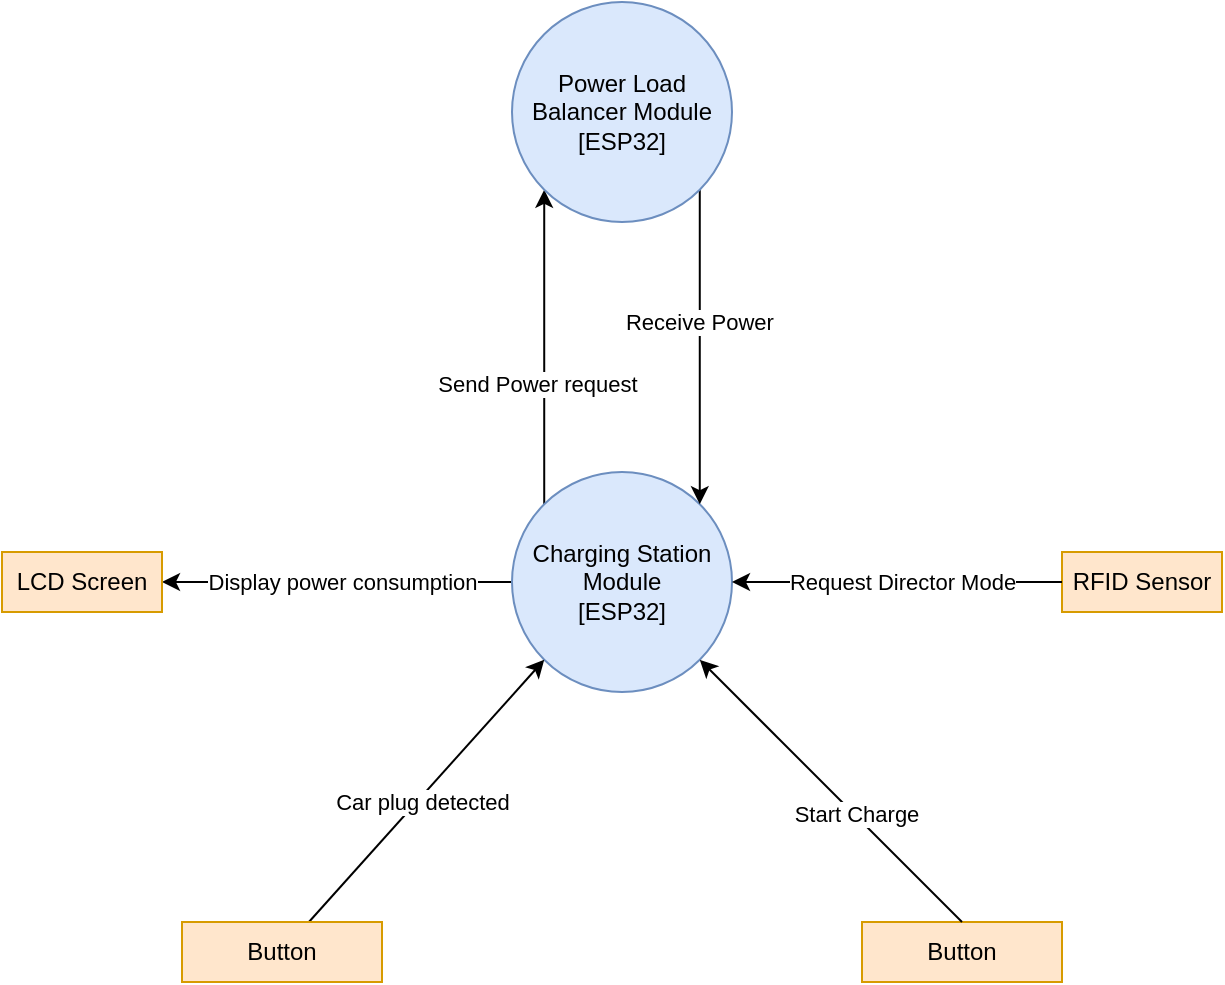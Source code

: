 <mxfile version="20.8.10" type="device" pages="4"><diagram name="Page-1" id="AS4rb3Ci0jSjukztDC8J"><mxGraphModel dx="1034" dy="605" grid="1" gridSize="10" guides="1" tooltips="1" connect="1" arrows="1" fold="1" page="1" pageScale="1" pageWidth="850" pageHeight="1100" math="0" shadow="0"><root><mxCell id="0"/><mxCell id="1" parent="0"/><mxCell id="mOnSpWY-31wZ_5xl-NjR-6" style="edgeStyle=orthogonalEdgeStyle;rounded=0;orthogonalLoop=1;jettySize=auto;html=1;entryX=1;entryY=0.5;entryDx=0;entryDy=0;" edge="1" parent="1" source="mOnSpWY-31wZ_5xl-NjR-1" target="mOnSpWY-31wZ_5xl-NjR-5"><mxGeometry relative="1" as="geometry"/></mxCell><mxCell id="mOnSpWY-31wZ_5xl-NjR-11" value="Display power consumption" style="edgeLabel;html=1;align=center;verticalAlign=middle;resizable=0;points=[];" vertex="1" connectable="0" parent="mOnSpWY-31wZ_5xl-NjR-6"><mxGeometry x="0.214" relative="1" as="geometry"><mxPoint x="21" as="offset"/></mxGeometry></mxCell><mxCell id="KrNdBY0v2EBgf1azqpgJ-3" style="edgeStyle=orthogonalEdgeStyle;rounded=0;orthogonalLoop=1;jettySize=auto;html=1;entryX=0;entryY=1;entryDx=0;entryDy=0;exitX=0;exitY=0;exitDx=0;exitDy=0;" edge="1" parent="1" source="mOnSpWY-31wZ_5xl-NjR-1" target="KrNdBY0v2EBgf1azqpgJ-2"><mxGeometry relative="1" as="geometry"/></mxCell><mxCell id="_8VUbeK97uYopywyqXYY-1" value="Send Power request&amp;nbsp;" style="edgeLabel;html=1;align=center;verticalAlign=middle;resizable=0;points=[];" vertex="1" connectable="0" parent="KrNdBY0v2EBgf1azqpgJ-3"><mxGeometry x="0.177" y="2" relative="1" as="geometry"><mxPoint y="32" as="offset"/></mxGeometry></mxCell><mxCell id="mOnSpWY-31wZ_5xl-NjR-1" value="Charging Station Module&lt;br&gt;[ESP32]" style="ellipse;whiteSpace=wrap;html=1;aspect=fixed;fillColor=#dae8fc;strokeColor=#6c8ebf;" vertex="1" parent="1"><mxGeometry x="385" y="265" width="110" height="110" as="geometry"/></mxCell><mxCell id="mOnSpWY-31wZ_5xl-NjR-2" value="RFID Sensor" style="rounded=0;whiteSpace=wrap;html=1;fillColor=#ffe6cc;strokeColor=#d79b00;" vertex="1" parent="1"><mxGeometry x="660" y="305" width="80" height="30" as="geometry"/></mxCell><mxCell id="mOnSpWY-31wZ_5xl-NjR-4" value="" style="endArrow=classic;html=1;rounded=0;exitX=0;exitY=0.5;exitDx=0;exitDy=0;entryX=1;entryY=0.5;entryDx=0;entryDy=0;" edge="1" parent="1" source="mOnSpWY-31wZ_5xl-NjR-2" target="mOnSpWY-31wZ_5xl-NjR-1"><mxGeometry width="50" height="50" relative="1" as="geometry"><mxPoint x="400" y="330" as="sourcePoint"/><mxPoint x="450" y="280" as="targetPoint"/></mxGeometry></mxCell><mxCell id="mOnSpWY-31wZ_5xl-NjR-7" value="Request Director Mode" style="edgeLabel;html=1;align=center;verticalAlign=middle;resizable=0;points=[];" vertex="1" connectable="0" parent="mOnSpWY-31wZ_5xl-NjR-4"><mxGeometry x="-0.232" y="-2" relative="1" as="geometry"><mxPoint x="-17" y="2" as="offset"/></mxGeometry></mxCell><mxCell id="mOnSpWY-31wZ_5xl-NjR-5" value="LCD Screen" style="rounded=0;whiteSpace=wrap;html=1;fillColor=#ffe6cc;strokeColor=#d79b00;" vertex="1" parent="1"><mxGeometry x="130" y="305" width="80" height="30" as="geometry"/></mxCell><mxCell id="mOnSpWY-31wZ_5xl-NjR-8" value="Button" style="rounded=0;whiteSpace=wrap;html=1;fillColor=#ffe6cc;strokeColor=#d79b00;" vertex="1" parent="1"><mxGeometry x="560" y="490" width="100" height="30" as="geometry"/></mxCell><mxCell id="mOnSpWY-31wZ_5xl-NjR-9" value="" style="endArrow=classic;html=1;rounded=0;exitX=0.5;exitY=0;exitDx=0;exitDy=0;entryX=1;entryY=1;entryDx=0;entryDy=0;" edge="1" parent="1" source="mOnSpWY-31wZ_5xl-NjR-8" target="mOnSpWY-31wZ_5xl-NjR-1"><mxGeometry width="50" height="50" relative="1" as="geometry"><mxPoint x="400" y="330" as="sourcePoint"/><mxPoint x="450" y="280" as="targetPoint"/></mxGeometry></mxCell><mxCell id="mOnSpWY-31wZ_5xl-NjR-10" value="Start Charge" style="edgeLabel;html=1;align=center;verticalAlign=middle;resizable=0;points=[];" vertex="1" connectable="0" parent="mOnSpWY-31wZ_5xl-NjR-9"><mxGeometry x="-0.178" y="-1" relative="1" as="geometry"><mxPoint as="offset"/></mxGeometry></mxCell><mxCell id="KrNdBY0v2EBgf1azqpgJ-4" style="edgeStyle=orthogonalEdgeStyle;rounded=0;orthogonalLoop=1;jettySize=auto;html=1;entryX=1;entryY=0;entryDx=0;entryDy=0;exitX=1;exitY=1;exitDx=0;exitDy=0;" edge="1" parent="1" source="KrNdBY0v2EBgf1azqpgJ-2" target="mOnSpWY-31wZ_5xl-NjR-1"><mxGeometry relative="1" as="geometry"/></mxCell><mxCell id="_8VUbeK97uYopywyqXYY-2" value="Receive Power&amp;nbsp;" style="edgeLabel;html=1;align=center;verticalAlign=middle;resizable=0;points=[];" vertex="1" connectable="0" parent="KrNdBY0v2EBgf1azqpgJ-4"><mxGeometry x="-0.291" y="1" relative="1" as="geometry"><mxPoint y="10" as="offset"/></mxGeometry></mxCell><mxCell id="KrNdBY0v2EBgf1azqpgJ-2" value="Power Load Balancer Module&lt;br&gt;[ESP32]" style="ellipse;whiteSpace=wrap;html=1;aspect=fixed;fillColor=#dae8fc;strokeColor=#6c8ebf;" vertex="1" parent="1"><mxGeometry x="385" y="30" width="110" height="110" as="geometry"/></mxCell><mxCell id="f1J7RNfxyO_unVJOwb6k-2" style="rounded=0;orthogonalLoop=1;jettySize=auto;html=1;entryX=0;entryY=1;entryDx=0;entryDy=0;strokeColor=default;" edge="1" parent="1" source="f1J7RNfxyO_unVJOwb6k-1" target="mOnSpWY-31wZ_5xl-NjR-1"><mxGeometry relative="1" as="geometry"/></mxCell><mxCell id="f1J7RNfxyO_unVJOwb6k-3" value="Car plug detected" style="edgeLabel;html=1;align=center;verticalAlign=middle;resizable=0;points=[];" vertex="1" connectable="0" parent="f1J7RNfxyO_unVJOwb6k-2"><mxGeometry x="-0.106" y="-5" relative="1" as="geometry"><mxPoint y="-5" as="offset"/></mxGeometry></mxCell><mxCell id="f1J7RNfxyO_unVJOwb6k-1" value="Button" style="rounded=0;whiteSpace=wrap;html=1;fillColor=#ffe6cc;strokeColor=#d79b00;" vertex="1" parent="1"><mxGeometry x="220" y="490" width="100" height="30" as="geometry"/></mxCell></root></mxGraphModel></diagram><diagram id="YB5cCGKEamk3wH9H-8X-" name="Page-2"><mxGraphModel dx="862" dy="504" grid="1" gridSize="10" guides="1" tooltips="1" connect="1" arrows="1" fold="1" page="1" pageScale="1" pageWidth="850" pageHeight="1100" math="0" shadow="0"><root><mxCell id="0"/><mxCell id="1" parent="0"/><mxCell id="qAfh2Ggg6L7JOGRSKIpR-3" style="edgeStyle=orthogonalEdgeStyle;rounded=0;orthogonalLoop=1;jettySize=auto;html=1;entryX=0;entryY=1;entryDx=0;entryDy=0;exitX=0;exitY=0;exitDx=0;exitDy=0;" edge="1" parent="1" source="qAfh2Ggg6L7JOGRSKIpR-4" target="qAfh2Ggg6L7JOGRSKIpR-13"><mxGeometry relative="1" as="geometry"><Array as="points"><mxPoint x="401" y="210"/><mxPoint x="401" y="210"/></Array></mxGeometry></mxCell><mxCell id="_sSh8oA2OaehpWxT3c97-1" value="Send power&amp;nbsp;" style="edgeLabel;html=1;align=center;verticalAlign=middle;resizable=0;points=[];" vertex="1" connectable="0" parent="qAfh2Ggg6L7JOGRSKIpR-3"><mxGeometry x="0.077" relative="1" as="geometry"><mxPoint x="-1" y="24" as="offset"/></mxGeometry></mxCell><mxCell id="OHTyivYppATZkm-jLoNp-1" style="edgeStyle=none;rounded=0;orthogonalLoop=1;jettySize=auto;html=1;entryX=0;entryY=0;entryDx=0;entryDy=0;strokeColor=default;exitX=0;exitY=1;exitDx=0;exitDy=0;" edge="1" parent="1" source="qAfh2Ggg6L7JOGRSKIpR-4" target="sq2FS-QiYTi2rXWvwDgW-1"><mxGeometry relative="1" as="geometry"/></mxCell><mxCell id="iKGeCQsDmtSexSZi2rwR-1" value="Send Power" style="edgeLabel;html=1;align=center;verticalAlign=middle;resizable=0;points=[];" vertex="1" connectable="0" parent="OHTyivYppATZkm-jLoNp-1"><mxGeometry x="-0.353" y="-2" relative="1" as="geometry"><mxPoint as="offset"/></mxGeometry></mxCell><mxCell id="qAfh2Ggg6L7JOGRSKIpR-4" value="Power Load Balancer Module&lt;br style=&quot;border-color: var(--border-color);&quot;&gt;[ESP32]" style="ellipse;whiteSpace=wrap;html=1;aspect=fixed;fillColor=#dae8fc;strokeColor=#6c8ebf;" vertex="1" parent="1"><mxGeometry x="385" y="265" width="110" height="110" as="geometry"/></mxCell><mxCell id="qAfh2Ggg6L7JOGRSKIpR-12" style="edgeStyle=orthogonalEdgeStyle;rounded=0;orthogonalLoop=1;jettySize=auto;html=1;entryX=1;entryY=0;entryDx=0;entryDy=0;exitX=1;exitY=1;exitDx=0;exitDy=0;" edge="1" parent="1" source="qAfh2Ggg6L7JOGRSKIpR-13" target="qAfh2Ggg6L7JOGRSKIpR-4"><mxGeometry relative="1" as="geometry"/></mxCell><mxCell id="9eJxREy2Dv4XelnMZF_3-1" value="Receive Power request" style="edgeLabel;html=1;align=center;verticalAlign=middle;resizable=0;points=[];" vertex="1" connectable="0" parent="qAfh2Ggg6L7JOGRSKIpR-12"><mxGeometry x="-0.234" relative="1" as="geometry"><mxPoint x="1" as="offset"/></mxGeometry></mxCell><mxCell id="qAfh2Ggg6L7JOGRSKIpR-13" value="Charging Station Module&lt;br style=&quot;border-color: var(--border-color);&quot;&gt;[ESP32]" style="ellipse;whiteSpace=wrap;html=1;aspect=fixed;fillColor=#dae8fc;strokeColor=#6c8ebf;" vertex="1" parent="1"><mxGeometry x="385" y="30" width="110" height="110" as="geometry"/></mxCell><mxCell id="sq2FS-QiYTi2rXWvwDgW-1" value="Building Module&lt;br&gt;[ESP32]" style="ellipse;whiteSpace=wrap;html=1;aspect=fixed;fillColor=#dae8fc;strokeColor=#6c8ebf;" vertex="1" parent="1"><mxGeometry x="385" y="490" width="110" height="110" as="geometry"/></mxCell><mxCell id="C0D_QjWrqdftsI5bCFMm-1" value="" style="endArrow=classic;html=1;rounded=0;strokeColor=default;entryX=1;entryY=1;entryDx=0;entryDy=0;exitX=1;exitY=0;exitDx=0;exitDy=0;" edge="1" parent="1" source="sq2FS-QiYTi2rXWvwDgW-1" target="qAfh2Ggg6L7JOGRSKIpR-4"><mxGeometry width="50" height="50" relative="1" as="geometry"><mxPoint x="490" y="560" as="sourcePoint"/><mxPoint x="540" y="510" as="targetPoint"/></mxGeometry></mxCell><mxCell id="C0D_QjWrqdftsI5bCFMm-2" value="Receive Total Solar power&lt;br style=&quot;border-color: var(--border-color);&quot;&gt;Receive office building state" style="edgeLabel;html=1;align=center;verticalAlign=middle;resizable=0;points=[];" vertex="1" connectable="0" parent="C0D_QjWrqdftsI5bCFMm-1"><mxGeometry x="-0.088" relative="1" as="geometry"><mxPoint x="16" as="offset"/></mxGeometry></mxCell></root></mxGraphModel></diagram><diagram id="MtxOyUsg3Eh2Rong-Ek0" name="Page-3"><mxGraphModel dx="862" dy="504" grid="1" gridSize="10" guides="1" tooltips="1" connect="1" arrows="1" fold="1" page="1" pageScale="1" pageWidth="850" pageHeight="1100" math="0" shadow="0"><root><mxCell id="0"/><mxCell id="1" parent="0"/><mxCell id="2_dwwReMZqqbCx9Yv7t9-1" style="rounded=0;orthogonalLoop=1;jettySize=auto;html=1;exitX=1;exitY=0.5;exitDx=0;exitDy=0;entryX=0.033;entryY=0.695;entryDx=0;entryDy=0;entryPerimeter=0;" edge="1" parent="1" source="2_dwwReMZqqbCx9Yv7t9-8" target="2_dwwReMZqqbCx9Yv7t9-4"><mxGeometry relative="1" as="geometry"><mxPoint x="350" y="330" as="targetPoint"/></mxGeometry></mxCell><mxCell id="2_dwwReMZqqbCx9Yv7t9-2" value="Solar power" style="edgeLabel;html=1;align=center;verticalAlign=middle;resizable=0;points=[];" vertex="1" connectable="0" parent="2_dwwReMZqqbCx9Yv7t9-1"><mxGeometry x="0.214" relative="1" as="geometry"><mxPoint x="-26" as="offset"/></mxGeometry></mxCell><mxCell id="2_dwwReMZqqbCx9Yv7t9-4" value="Building Module&lt;br&gt;[ESP32]" style="ellipse;whiteSpace=wrap;html=1;aspect=fixed;fillColor=#dae8fc;strokeColor=#6c8ebf;" vertex="1" parent="1"><mxGeometry x="385" y="265" width="110" height="110" as="geometry"/></mxCell><mxCell id="2_dwwReMZqqbCx9Yv7t9-8" value="Solar Panel&lt;br&gt;[LDR]" style="rounded=0;whiteSpace=wrap;html=1;fillColor=#ffe6cc;strokeColor=#d79b00;" vertex="1" parent="1"><mxGeometry x="120" y="370" width="80" height="30" as="geometry"/></mxCell><mxCell id="2_dwwReMZqqbCx9Yv7t9-13" value="Power Load Balancer Module&lt;br&gt;[ESP32]" style="ellipse;whiteSpace=wrap;html=1;aspect=fixed;fillColor=#dae8fc;strokeColor=#6c8ebf;" vertex="1" parent="1"><mxGeometry x="385" y="30" width="110" height="110" as="geometry"/></mxCell><mxCell id="zgntEjRoXnh0iCyiA3Gh-2" value="" style="endArrow=classic;html=1;rounded=0;strokeColor=default;exitX=0;exitY=1;exitDx=0;exitDy=0;entryX=0;entryY=0;entryDx=0;entryDy=0;" edge="1" parent="1" source="2_dwwReMZqqbCx9Yv7t9-13" target="2_dwwReMZqqbCx9Yv7t9-4"><mxGeometry width="50" height="50" relative="1" as="geometry"><mxPoint x="430" y="140" as="sourcePoint"/><mxPoint x="410" y="200" as="targetPoint"/></mxGeometry></mxCell><mxCell id="zgntEjRoXnh0iCyiA3Gh-3" value="Request Power" style="edgeLabel;html=1;align=center;verticalAlign=middle;resizable=0;points=[];" vertex="1" connectable="0" parent="zgntEjRoXnh0iCyiA3Gh-2"><mxGeometry x="-0.132" y="2" relative="1" as="geometry"><mxPoint x="-3" as="offset"/></mxGeometry></mxCell><mxCell id="zgntEjRoXnh0iCyiA3Gh-4" value="" style="endArrow=classic;html=1;rounded=0;strokeColor=default;exitX=1;exitY=0;exitDx=0;exitDy=0;entryX=1;entryY=1;entryDx=0;entryDy=0;" edge="1" parent="1" source="2_dwwReMZqqbCx9Yv7t9-4" target="2_dwwReMZqqbCx9Yv7t9-13"><mxGeometry width="50" height="50" relative="1" as="geometry"><mxPoint x="380" y="200" as="sourcePoint"/><mxPoint x="430" y="150" as="targetPoint"/></mxGeometry></mxCell><mxCell id="EY_4xz9F-XzYMX45do_v-1" value="Send Total Solar power&lt;br&gt;Send office building state" style="edgeLabel;html=1;align=center;verticalAlign=middle;resizable=0;points=[];" vertex="1" connectable="0" parent="zgntEjRoXnh0iCyiA3Gh-4"><mxGeometry x="0.091" y="-1" relative="1" as="geometry"><mxPoint x="10" y="25" as="offset"/></mxGeometry></mxCell><mxCell id="N9esUXHttDPFRkOu6tzB-1" value="Solar Panel&lt;br&gt;[LDR]" style="rounded=0;whiteSpace=wrap;html=1;fillColor=#ffe6cc;strokeColor=#d79b00;" vertex="1" parent="1"><mxGeometry x="280" y="480" width="80" height="30" as="geometry"/></mxCell><mxCell id="N9esUXHttDPFRkOu6tzB-2" style="rounded=0;orthogonalLoop=1;jettySize=auto;html=1;exitX=0.5;exitY=0;exitDx=0;exitDy=0;entryX=0.233;entryY=0.938;entryDx=0;entryDy=0;entryPerimeter=0;" edge="1" parent="1" source="N9esUXHttDPFRkOu6tzB-1" target="2_dwwReMZqqbCx9Yv7t9-4"><mxGeometry relative="1" as="geometry"><mxPoint x="220" y="330" as="sourcePoint"/><mxPoint x="395" y="330" as="targetPoint"/></mxGeometry></mxCell><mxCell id="N9esUXHttDPFRkOu6tzB-3" value="Solar power" style="edgeLabel;html=1;align=center;verticalAlign=middle;resizable=0;points=[];" vertex="1" connectable="0" parent="N9esUXHttDPFRkOu6tzB-2"><mxGeometry x="0.214" relative="1" as="geometry"><mxPoint x="-16" y="5" as="offset"/></mxGeometry></mxCell><mxCell id="N9esUXHttDPFRkOu6tzB-4" value="Solar Panel&lt;br&gt;[LDR]" style="rounded=0;whiteSpace=wrap;html=1;fillColor=#ffe6cc;strokeColor=#d79b00;" vertex="1" parent="1"><mxGeometry x="520" y="480" width="80" height="30" as="geometry"/></mxCell><mxCell id="N9esUXHttDPFRkOu6tzB-5" value="Solar Panel&lt;br&gt;[LDR]" style="rounded=0;whiteSpace=wrap;html=1;fillColor=#ffe6cc;strokeColor=#d79b00;" vertex="1" parent="1"><mxGeometry x="680" y="370" width="80" height="30" as="geometry"/></mxCell><mxCell id="N9esUXHttDPFRkOu6tzB-6" value="" style="endArrow=classic;html=1;rounded=0;strokeColor=default;exitX=0.5;exitY=0;exitDx=0;exitDy=0;entryX=0.718;entryY=0.95;entryDx=0;entryDy=0;entryPerimeter=0;" edge="1" parent="1" source="N9esUXHttDPFRkOu6tzB-4" target="2_dwwReMZqqbCx9Yv7t9-4"><mxGeometry width="50" height="50" relative="1" as="geometry"><mxPoint x="370" y="300" as="sourcePoint"/><mxPoint x="420" y="250" as="targetPoint"/><Array as="points"/></mxGeometry></mxCell><mxCell id="IfQ1eDnMKNxLgb93K3ZM-4" value="Solar power" style="edgeLabel;html=1;align=center;verticalAlign=middle;resizable=0;points=[];" vertex="1" connectable="0" parent="N9esUXHttDPFRkOu6tzB-6"><mxGeometry x="0.09" relative="1" as="geometry"><mxPoint as="offset"/></mxGeometry></mxCell><mxCell id="N9esUXHttDPFRkOu6tzB-7" value="" style="endArrow=classic;html=1;rounded=0;strokeColor=default;exitX=0;exitY=0.5;exitDx=0;exitDy=0;" edge="1" parent="1" source="N9esUXHttDPFRkOu6tzB-5"><mxGeometry width="50" height="50" relative="1" as="geometry"><mxPoint x="370" y="300" as="sourcePoint"/><mxPoint x="490" y="340" as="targetPoint"/></mxGeometry></mxCell><mxCell id="IfQ1eDnMKNxLgb93K3ZM-5" value="Solar power" style="edgeLabel;html=1;align=center;verticalAlign=middle;resizable=0;points=[];" vertex="1" connectable="0" parent="N9esUXHttDPFRkOu6tzB-7"><mxGeometry x="-0.141" y="-1" relative="1" as="geometry"><mxPoint as="offset"/></mxGeometry></mxCell><mxCell id="N9esUXHttDPFRkOu6tzB-8" value="office Building state&lt;br&gt;[Potentiometer]" style="rounded=0;whiteSpace=wrap;html=1;fillColor=#ffe6cc;strokeColor=#d79b00;" vertex="1" parent="1"><mxGeometry x="640" y="250" width="120" height="30" as="geometry"/></mxCell><mxCell id="N9esUXHttDPFRkOu6tzB-9" value="" style="endArrow=classic;html=1;rounded=0;strokeColor=default;exitX=0;exitY=0.5;exitDx=0;exitDy=0;entryX=0.973;entryY=0.368;entryDx=0;entryDy=0;entryPerimeter=0;" edge="1" parent="1" source="N9esUXHttDPFRkOu6tzB-8" target="2_dwwReMZqqbCx9Yv7t9-4"><mxGeometry width="50" height="50" relative="1" as="geometry"><mxPoint x="440" y="350" as="sourcePoint"/><mxPoint x="490" y="300" as="targetPoint"/></mxGeometry></mxCell><mxCell id="QASP46zYScYdmVmY4vuE-1" value="Send Office State" style="edgeLabel;html=1;align=center;verticalAlign=middle;resizable=0;points=[];" vertex="1" connectable="0" parent="N9esUXHttDPFRkOu6tzB-9"><mxGeometry x="-0.321" y="-2" relative="1" as="geometry"><mxPoint as="offset"/></mxGeometry></mxCell><mxCell id="BmipCoAMXnHlZ5vr3Woq-2" style="edgeStyle=none;rounded=0;orthogonalLoop=1;jettySize=auto;html=1;entryX=0.045;entryY=0.338;entryDx=0;entryDy=0;entryPerimeter=0;strokeColor=default;" edge="1" parent="1" source="BmipCoAMXnHlZ5vr3Woq-1" target="2_dwwReMZqqbCx9Yv7t9-4"><mxGeometry relative="1" as="geometry"/></mxCell><mxCell id="IfQ1eDnMKNxLgb93K3ZM-2" value="Display power consumption" style="edgeLabel;html=1;align=center;verticalAlign=middle;resizable=0;points=[];" vertex="1" connectable="0" parent="BmipCoAMXnHlZ5vr3Woq-2"><mxGeometry x="-0.17" y="2" relative="1" as="geometry"><mxPoint as="offset"/></mxGeometry></mxCell><mxCell id="BmipCoAMXnHlZ5vr3Woq-1" value="LCD Screen" style="rounded=0;whiteSpace=wrap;html=1;fillColor=#ffe6cc;strokeColor=#d79b00;" vertex="1" parent="1"><mxGeometry x="160" y="250" width="80" height="30" as="geometry"/></mxCell></root></mxGraphModel></diagram><diagram id="6wELr3tadYimLxwa4Bxx" name="Page-4"><mxGraphModel dx="1034" dy="605" grid="1" gridSize="10" guides="1" tooltips="1" connect="1" arrows="1" fold="1" page="1" pageScale="1" pageWidth="850" pageHeight="1100" math="0" shadow="0"><root><mxCell id="0"/><mxCell id="1" parent="0"/></root></mxGraphModel></diagram></mxfile>